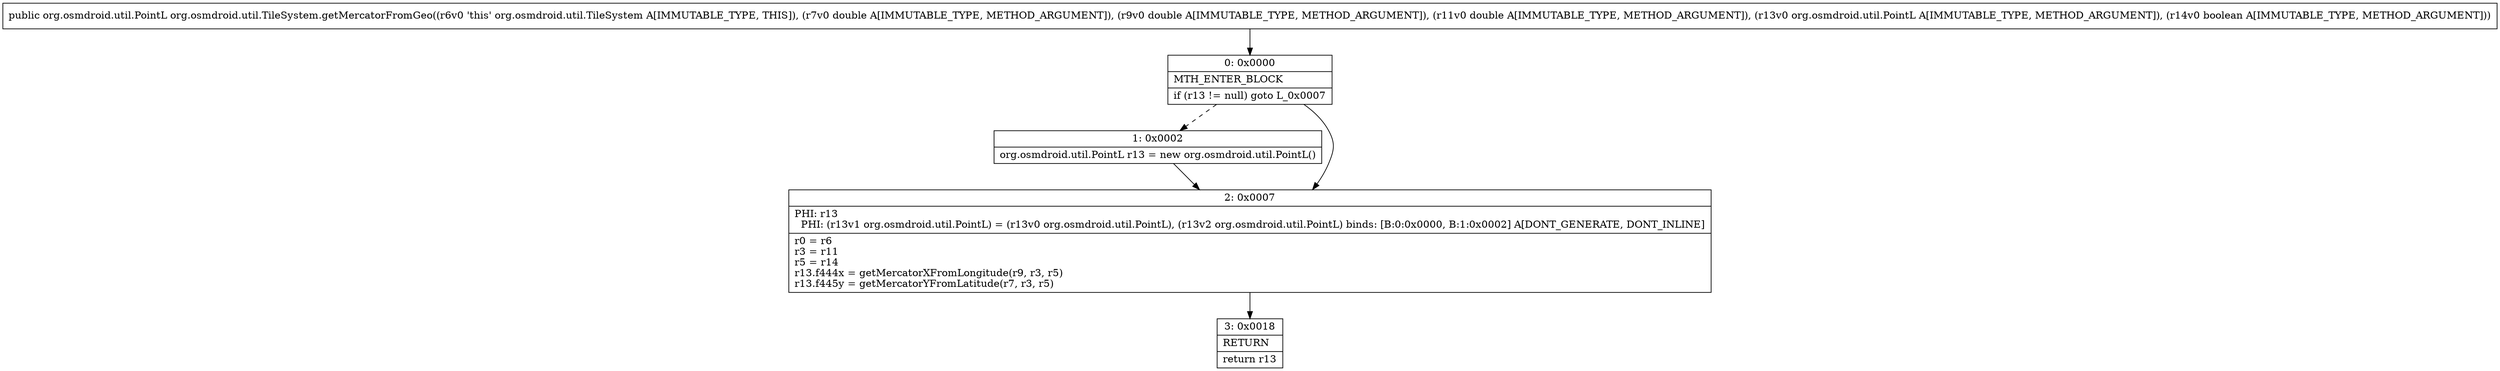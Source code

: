 digraph "CFG fororg.osmdroid.util.TileSystem.getMercatorFromGeo(DDDLorg\/osmdroid\/util\/PointL;Z)Lorg\/osmdroid\/util\/PointL;" {
Node_0 [shape=record,label="{0\:\ 0x0000|MTH_ENTER_BLOCK\l|if (r13 != null) goto L_0x0007\l}"];
Node_1 [shape=record,label="{1\:\ 0x0002|org.osmdroid.util.PointL r13 = new org.osmdroid.util.PointL()\l}"];
Node_2 [shape=record,label="{2\:\ 0x0007|PHI: r13 \l  PHI: (r13v1 org.osmdroid.util.PointL) = (r13v0 org.osmdroid.util.PointL), (r13v2 org.osmdroid.util.PointL) binds: [B:0:0x0000, B:1:0x0002] A[DONT_GENERATE, DONT_INLINE]\l|r0 = r6\lr3 = r11\lr5 = r14\lr13.f444x = getMercatorXFromLongitude(r9, r3, r5)\lr13.f445y = getMercatorYFromLatitude(r7, r3, r5)\l}"];
Node_3 [shape=record,label="{3\:\ 0x0018|RETURN\l|return r13\l}"];
MethodNode[shape=record,label="{public org.osmdroid.util.PointL org.osmdroid.util.TileSystem.getMercatorFromGeo((r6v0 'this' org.osmdroid.util.TileSystem A[IMMUTABLE_TYPE, THIS]), (r7v0 double A[IMMUTABLE_TYPE, METHOD_ARGUMENT]), (r9v0 double A[IMMUTABLE_TYPE, METHOD_ARGUMENT]), (r11v0 double A[IMMUTABLE_TYPE, METHOD_ARGUMENT]), (r13v0 org.osmdroid.util.PointL A[IMMUTABLE_TYPE, METHOD_ARGUMENT]), (r14v0 boolean A[IMMUTABLE_TYPE, METHOD_ARGUMENT])) }"];
MethodNode -> Node_0;
Node_0 -> Node_1[style=dashed];
Node_0 -> Node_2;
Node_1 -> Node_2;
Node_2 -> Node_3;
}

